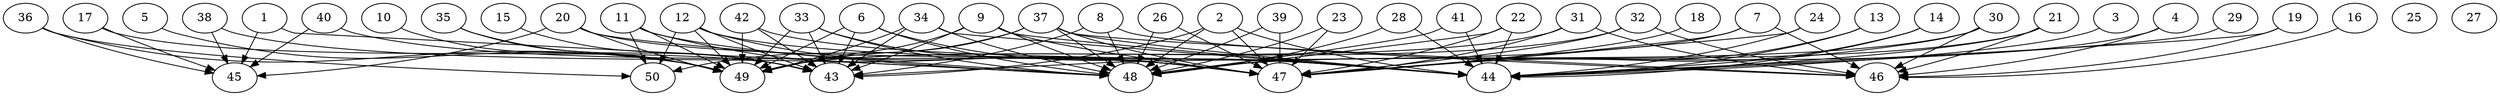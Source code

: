 // DAG automatically generated by daggen at Thu Oct  3 14:07:57 2019
// ./daggen --dot -n 50 --ccr 0.4 --fat 0.9 --regular 0.5 --density 0.6 --mindata 5242880 --maxdata 52428800 
digraph G {
  1 [size="122140160", alpha="0.09", expect_size="48856064"] 
  1 -> 45 [size ="48856064"]
  1 -> 48 [size ="48856064"]
  2 [size="117068800", alpha="0.16", expect_size="46827520"] 
  2 -> 43 [size ="46827520"]
  2 -> 44 [size ="46827520"]
  2 -> 47 [size ="46827520"]
  2 -> 48 [size ="46827520"]
  3 [size="118361600", alpha="0.16", expect_size="47344640"] 
  3 -> 44 [size ="47344640"]
  4 [size="69212160", alpha="0.05", expect_size="27684864"] 
  4 -> 46 [size ="27684864"]
  4 -> 48 [size ="27684864"]
  5 [size="60165120", alpha="0.20", expect_size="24066048"] 
  5 -> 49 [size ="24066048"]
  6 [size="67287040", alpha="0.17", expect_size="26914816"] 
  6 -> 43 [size ="26914816"]
  6 -> 44 [size ="26914816"]
  6 -> 48 [size ="26914816"]
  6 -> 49 [size ="26914816"]
  7 [size="37903360", alpha="0.16", expect_size="15161344"] 
  7 -> 43 [size ="15161344"]
  7 -> 46 [size ="15161344"]
  7 -> 47 [size ="15161344"]
  8 [size="24663040", alpha="0.01", expect_size="9865216"] 
  8 -> 43 [size ="9865216"]
  8 -> 46 [size ="9865216"]
  8 -> 48 [size ="9865216"]
  9 [size="76398080", alpha="0.00", expect_size="30559232"] 
  9 -> 43 [size ="30559232"]
  9 -> 44 [size ="30559232"]
  9 -> 47 [size ="30559232"]
  9 -> 48 [size ="30559232"]
  9 -> 49 [size ="30559232"]
  10 [size="27189760", alpha="0.16", expect_size="10875904"] 
  10 -> 49 [size ="10875904"]
  11 [size="91002880", alpha="0.05", expect_size="36401152"] 
  11 -> 47 [size ="36401152"]
  11 -> 48 [size ="36401152"]
  11 -> 49 [size ="36401152"]
  11 -> 50 [size ="36401152"]
  12 [size="28364800", alpha="0.04", expect_size="11345920"] 
  12 -> 43 [size ="11345920"]
  12 -> 44 [size ="11345920"]
  12 -> 47 [size ="11345920"]
  12 -> 49 [size ="11345920"]
  12 -> 50 [size ="11345920"]
  13 [size="123776000", alpha="0.05", expect_size="49510400"] 
  13 -> 44 [size ="49510400"]
  13 -> 47 [size ="49510400"]
  14 [size="101632000", alpha="0.00", expect_size="40652800"] 
  14 -> 44 [size ="40652800"]
  14 -> 47 [size ="40652800"]
  15 [size="128519680", alpha="0.16", expect_size="51407872"] 
  15 -> 43 [size ="51407872"]
  16 [size="126371840", alpha="0.01", expect_size="50548736"] 
  16 -> 46 [size ="50548736"]
  17 [size="111252480", alpha="0.20", expect_size="44500992"] 
  17 -> 43 [size ="44500992"]
  17 -> 45 [size ="44500992"]
  18 [size="88079360", alpha="0.02", expect_size="35231744"] 
  18 -> 47 [size ="35231744"]
  19 [size="94947840", alpha="0.11", expect_size="37979136"] 
  19 -> 44 [size ="37979136"]
  19 -> 46 [size ="37979136"]
  20 [size="95733760", alpha="0.14", expect_size="38293504"] 
  20 -> 45 [size ="38293504"]
  20 -> 47 [size ="38293504"]
  20 -> 48 [size ="38293504"]
  20 -> 49 [size ="38293504"]
  21 [size="73256960", alpha="0.16", expect_size="29302784"] 
  21 -> 44 [size ="29302784"]
  21 -> 46 [size ="29302784"]
  21 -> 48 [size ="29302784"]
  22 [size="100313600", alpha="0.15", expect_size="40125440"] 
  22 -> 44 [size ="40125440"]
  22 -> 47 [size ="40125440"]
  22 -> 48 [size ="40125440"]
  23 [size="124264960", alpha="0.12", expect_size="49705984"] 
  23 -> 47 [size ="49705984"]
  23 -> 48 [size ="49705984"]
  24 [size="38568960", alpha="0.18", expect_size="15427584"] 
  24 -> 44 [size ="15427584"]
  24 -> 47 [size ="15427584"]
  25 [size="39377920", alpha="0.13", expect_size="15751168"] 
  26 [size="17574400", alpha="0.16", expect_size="7029760"] 
  26 -> 47 [size ="7029760"]
  26 -> 48 [size ="7029760"]
  27 [size="23170560", alpha="0.04", expect_size="9268224"] 
  28 [size="21708800", alpha="0.14", expect_size="8683520"] 
  28 -> 44 [size ="8683520"]
  28 -> 48 [size ="8683520"]
  29 [size="31198720", alpha="0.15", expect_size="12479488"] 
  29 -> 44 [size ="12479488"]
  30 [size="96015360", alpha="0.18", expect_size="38406144"] 
  30 -> 44 [size ="38406144"]
  30 -> 46 [size ="38406144"]
  30 -> 48 [size ="38406144"]
  31 [size="60894720", alpha="0.14", expect_size="24357888"] 
  31 -> 46 [size ="24357888"]
  31 -> 47 [size ="24357888"]
  31 -> 49 [size ="24357888"]
  32 [size="34869760", alpha="0.13", expect_size="13947904"] 
  32 -> 46 [size ="13947904"]
  32 -> 47 [size ="13947904"]
  32 -> 49 [size ="13947904"]
  33 [size="121904640", alpha="0.10", expect_size="48761856"] 
  33 -> 43 [size ="48761856"]
  33 -> 47 [size ="48761856"]
  33 -> 48 [size ="48761856"]
  33 -> 49 [size ="48761856"]
  34 [size="73361920", alpha="0.03", expect_size="29344768"] 
  34 -> 43 [size ="29344768"]
  34 -> 44 [size ="29344768"]
  34 -> 48 [size ="29344768"]
  34 -> 49 [size ="29344768"]
  35 [size="63311360", alpha="0.15", expect_size="25324544"] 
  35 -> 43 [size ="25324544"]
  35 -> 49 [size ="25324544"]
  36 [size="20843520", alpha="0.06", expect_size="8337408"] 
  36 -> 45 [size ="8337408"]
  36 -> 49 [size ="8337408"]
  36 -> 50 [size ="8337408"]
  37 [size="118105600", alpha="0.14", expect_size="47242240"] 
  37 -> 44 [size ="47242240"]
  37 -> 46 [size ="47242240"]
  37 -> 47 [size ="47242240"]
  37 -> 48 [size ="47242240"]
  37 -> 49 [size ="47242240"]
  37 -> 50 [size ="47242240"]
  38 [size="25999360", alpha="0.15", expect_size="10399744"] 
  38 -> 45 [size ="10399744"]
  38 -> 48 [size ="10399744"]
  39 [size="109977600", alpha="0.09", expect_size="43991040"] 
  39 -> 47 [size ="43991040"]
  39 -> 48 [size ="43991040"]
  40 [size="79441920", alpha="0.18", expect_size="31776768"] 
  40 -> 45 [size ="31776768"]
  40 -> 47 [size ="31776768"]
  41 [size="66434560", alpha="0.17", expect_size="26573824"] 
  41 -> 44 [size ="26573824"]
  41 -> 48 [size ="26573824"]
  42 [size="30891520", alpha="0.10", expect_size="12356608"] 
  42 -> 43 [size ="12356608"]
  42 -> 44 [size ="12356608"]
  42 -> 49 [size ="12356608"]
  43 [size="106035200", alpha="0.03", expect_size="42414080"] 
  44 [size="48640000", alpha="0.19", expect_size="19456000"] 
  45 [size="65198080", alpha="0.00", expect_size="26079232"] 
  46 [size="35189760", alpha="0.02", expect_size="14075904"] 
  47 [size="71882240", alpha="0.06", expect_size="28752896"] 
  48 [size="37493760", alpha="0.11", expect_size="14997504"] 
  49 [size="124961280", alpha="0.19", expect_size="49984512"] 
  50 [size="62233600", alpha="0.01", expect_size="24893440"] 
}
